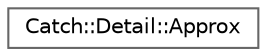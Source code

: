 digraph "Graphical Class Hierarchy"
{
 // LATEX_PDF_SIZE
  bgcolor="transparent";
  edge [fontname=Helvetica,fontsize=10,labelfontname=Helvetica,labelfontsize=10];
  node [fontname=Helvetica,fontsize=10,shape=box,height=0.2,width=0.4];
  rankdir="LR";
  Node0 [id="Node000000",label="Catch::Detail::Approx",height=0.2,width=0.4,color="grey40", fillcolor="white", style="filled",URL="$class_catch_1_1_detail_1_1_approx.html",tooltip=" "];
}
